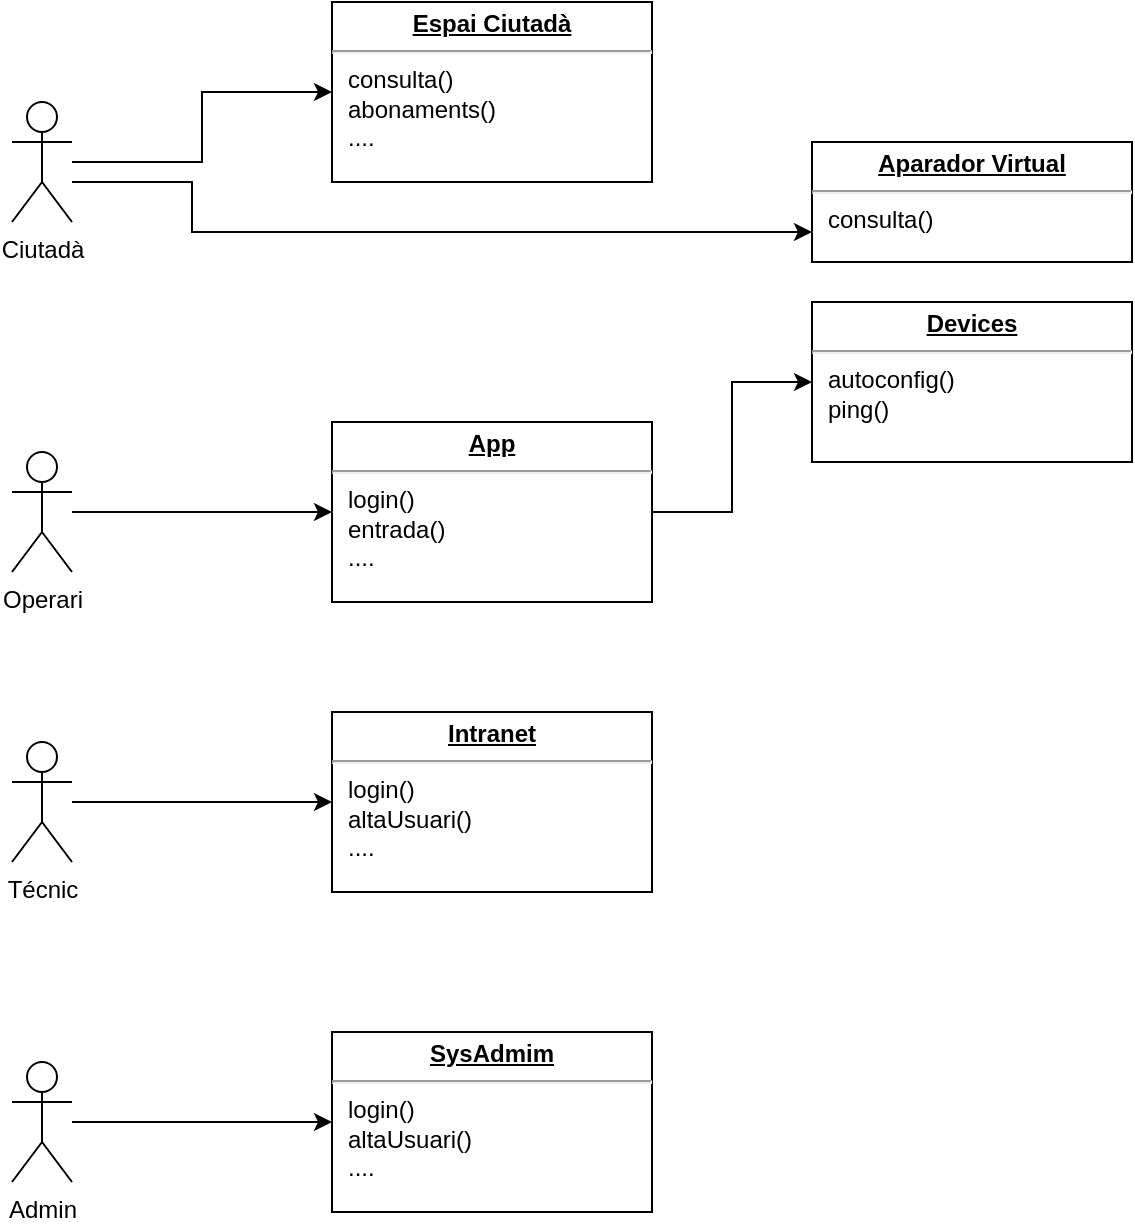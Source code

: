 <mxfile version="13.6.6" type="github">
  <diagram id="9Rsc9_UJ6P23GNXQG3Jb" name="Page-1">
    <mxGraphModel dx="819" dy="606" grid="1" gridSize="10" guides="1" tooltips="1" connect="1" arrows="1" fold="1" page="1" pageScale="1" pageWidth="1169" pageHeight="827" math="0" shadow="0">
      <root>
        <mxCell id="0" />
        <mxCell id="1" parent="0" />
        <mxCell id="qIHOA3ObpepgUHv2rp64-12" style="edgeStyle=orthogonalEdgeStyle;rounded=0;orthogonalLoop=1;jettySize=auto;html=1;entryX=0;entryY=0.75;entryDx=0;entryDy=0;" edge="1" parent="1" source="qIHOA3ObpepgUHv2rp64-2" target="qIHOA3ObpepgUHv2rp64-11">
          <mxGeometry relative="1" as="geometry">
            <Array as="points">
              <mxPoint x="170" y="120" />
              <mxPoint x="170" y="145" />
            </Array>
          </mxGeometry>
        </mxCell>
        <mxCell id="qIHOA3ObpepgUHv2rp64-13" style="edgeStyle=orthogonalEdgeStyle;rounded=0;orthogonalLoop=1;jettySize=auto;html=1;entryX=0;entryY=0.5;entryDx=0;entryDy=0;" edge="1" parent="1" source="qIHOA3ObpepgUHv2rp64-2" target="qIHOA3ObpepgUHv2rp64-10">
          <mxGeometry relative="1" as="geometry" />
        </mxCell>
        <mxCell id="qIHOA3ObpepgUHv2rp64-2" value="Ciutadà" style="shape=umlActor;verticalLabelPosition=bottom;verticalAlign=top;html=1;" vertex="1" parent="1">
          <mxGeometry x="80" y="80" width="30" height="60" as="geometry" />
        </mxCell>
        <mxCell id="qIHOA3ObpepgUHv2rp64-19" style="edgeStyle=orthogonalEdgeStyle;rounded=0;orthogonalLoop=1;jettySize=auto;html=1;entryX=0;entryY=0.5;entryDx=0;entryDy=0;" edge="1" parent="1" source="qIHOA3ObpepgUHv2rp64-3" target="qIHOA3ObpepgUHv2rp64-15">
          <mxGeometry relative="1" as="geometry" />
        </mxCell>
        <mxCell id="qIHOA3ObpepgUHv2rp64-3" value="Operari" style="shape=umlActor;verticalLabelPosition=bottom;verticalAlign=top;html=1;" vertex="1" parent="1">
          <mxGeometry x="80" y="255" width="30" height="60" as="geometry" />
        </mxCell>
        <mxCell id="qIHOA3ObpepgUHv2rp64-22" style="edgeStyle=orthogonalEdgeStyle;rounded=0;orthogonalLoop=1;jettySize=auto;html=1;entryX=0;entryY=0.5;entryDx=0;entryDy=0;" edge="1" parent="1" source="qIHOA3ObpepgUHv2rp64-6" target="qIHOA3ObpepgUHv2rp64-16">
          <mxGeometry relative="1" as="geometry" />
        </mxCell>
        <mxCell id="qIHOA3ObpepgUHv2rp64-6" value="Admin" style="shape=umlActor;verticalLabelPosition=bottom;verticalAlign=top;html=1;" vertex="1" parent="1">
          <mxGeometry x="80" y="560" width="30" height="60" as="geometry" />
        </mxCell>
        <mxCell id="qIHOA3ObpepgUHv2rp64-21" style="edgeStyle=orthogonalEdgeStyle;rounded=0;orthogonalLoop=1;jettySize=auto;html=1;entryX=0;entryY=0.5;entryDx=0;entryDy=0;" edge="1" parent="1" source="qIHOA3ObpepgUHv2rp64-5" target="qIHOA3ObpepgUHv2rp64-14">
          <mxGeometry relative="1" as="geometry" />
        </mxCell>
        <mxCell id="qIHOA3ObpepgUHv2rp64-5" value="Técnic" style="shape=umlActor;verticalLabelPosition=bottom;verticalAlign=top;html=1;" vertex="1" parent="1">
          <mxGeometry x="80" y="400" width="30" height="60" as="geometry" />
        </mxCell>
        <mxCell id="qIHOA3ObpepgUHv2rp64-10" value="&lt;p style=&quot;margin: 0px ; margin-top: 4px ; text-align: center ; text-decoration: underline&quot;&gt;&lt;b&gt;Espai Ciutadà&lt;/b&gt;&lt;/p&gt;&lt;hr&gt;&lt;p style=&quot;margin: 0px ; margin-left: 8px&quot;&gt;consulta()&lt;br&gt;abonaments()&lt;br&gt;....&lt;/p&gt;" style="verticalAlign=top;align=left;overflow=fill;fontSize=12;fontFamily=Helvetica;html=1;" vertex="1" parent="1">
          <mxGeometry x="240" y="30" width="160" height="90" as="geometry" />
        </mxCell>
        <mxCell id="qIHOA3ObpepgUHv2rp64-11" value="&lt;p style=&quot;margin: 0px ; margin-top: 4px ; text-align: center ; text-decoration: underline&quot;&gt;&lt;b&gt;Aparador Virtual&lt;/b&gt;&lt;/p&gt;&lt;hr&gt;&lt;p style=&quot;margin: 0px ; margin-left: 8px&quot;&gt;consulta()&lt;br&gt;&lt;br&gt;&lt;/p&gt;" style="verticalAlign=top;align=left;overflow=fill;fontSize=12;fontFamily=Helvetica;html=1;labelBorderColor=none;" vertex="1" parent="1">
          <mxGeometry x="480" y="100" width="160" height="60" as="geometry" />
        </mxCell>
        <mxCell id="qIHOA3ObpepgUHv2rp64-14" value="&lt;p style=&quot;margin: 0px ; margin-top: 4px ; text-align: center ; text-decoration: underline&quot;&gt;&lt;b&gt;Intranet&lt;/b&gt;&lt;/p&gt;&lt;hr&gt;&lt;p style=&quot;margin: 0px ; margin-left: 8px&quot;&gt;login()&lt;br&gt;altaUsuari()&lt;br&gt;....&lt;/p&gt;" style="verticalAlign=top;align=left;overflow=fill;fontSize=12;fontFamily=Helvetica;html=1;" vertex="1" parent="1">
          <mxGeometry x="240" y="385" width="160" height="90" as="geometry" />
        </mxCell>
        <mxCell id="qIHOA3ObpepgUHv2rp64-23" style="edgeStyle=orthogonalEdgeStyle;rounded=0;orthogonalLoop=1;jettySize=auto;html=1;entryX=0;entryY=0.5;entryDx=0;entryDy=0;" edge="1" parent="1" source="qIHOA3ObpepgUHv2rp64-15" target="qIHOA3ObpepgUHv2rp64-17">
          <mxGeometry relative="1" as="geometry" />
        </mxCell>
        <mxCell id="qIHOA3ObpepgUHv2rp64-15" value="&lt;p style=&quot;margin: 0px ; margin-top: 4px ; text-align: center ; text-decoration: underline&quot;&gt;&lt;b&gt;App&lt;/b&gt;&lt;/p&gt;&lt;hr&gt;&lt;p style=&quot;margin: 0px ; margin-left: 8px&quot;&gt;login()&lt;br&gt;entrada()&lt;br&gt;....&lt;/p&gt;" style="verticalAlign=top;align=left;overflow=fill;fontSize=12;fontFamily=Helvetica;html=1;" vertex="1" parent="1">
          <mxGeometry x="240" y="240" width="160" height="90" as="geometry" />
        </mxCell>
        <mxCell id="qIHOA3ObpepgUHv2rp64-16" value="&lt;p style=&quot;margin: 0px ; margin-top: 4px ; text-align: center ; text-decoration: underline&quot;&gt;&lt;b&gt;SysAdmim&lt;/b&gt;&lt;/p&gt;&lt;hr&gt;&lt;p style=&quot;margin: 0px ; margin-left: 8px&quot;&gt;login()&lt;br&gt;altaUsuari()&lt;br&gt;....&lt;/p&gt;" style="verticalAlign=top;align=left;overflow=fill;fontSize=12;fontFamily=Helvetica;html=1;" vertex="1" parent="1">
          <mxGeometry x="240" y="545" width="160" height="90" as="geometry" />
        </mxCell>
        <mxCell id="qIHOA3ObpepgUHv2rp64-17" value="&lt;p style=&quot;margin: 0px ; margin-top: 4px ; text-align: center ; text-decoration: underline&quot;&gt;&lt;b&gt;Devices&lt;/b&gt;&lt;/p&gt;&lt;hr&gt;&lt;p style=&quot;margin: 0px ; margin-left: 8px&quot;&gt;autoconfig()&lt;br&gt;ping()&lt;br&gt;&lt;/p&gt;" style="verticalAlign=top;align=left;overflow=fill;fontSize=12;fontFamily=Helvetica;html=1;" vertex="1" parent="1">
          <mxGeometry x="480" y="180" width="160" height="80" as="geometry" />
        </mxCell>
      </root>
    </mxGraphModel>
  </diagram>
</mxfile>
